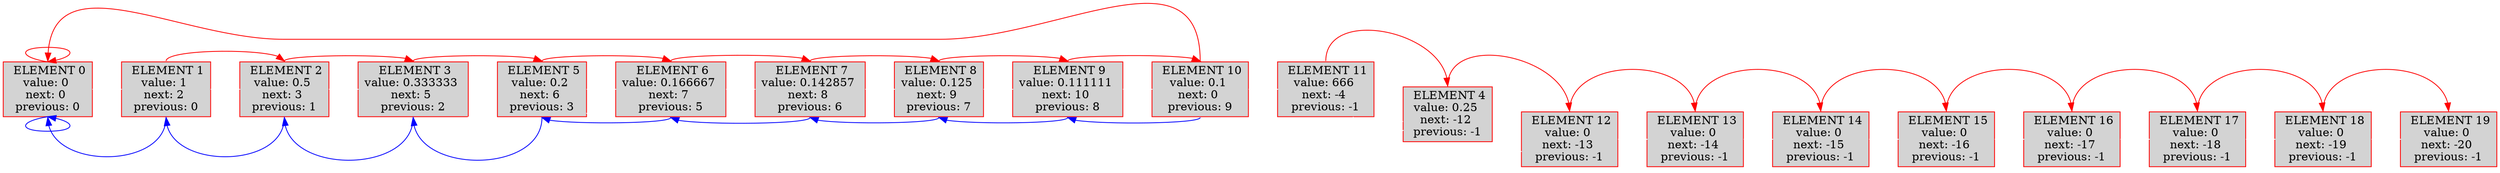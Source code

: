 digraph
{
rankdir=LR;
node[color="red",fontsize=14];
edge[color="darkgreen",fontcolor="blue",fontsize=12];
ELEM_0[shape="rectangle",style="filled",fillcolor="lightgrey"label=" ELEMENT 0
value: 0 
next: 0 
previous: 0"]
ELEM_1[shape="rectangle",style="filled",fillcolor="lightgrey"label=" ELEMENT 1
value: 1 
next: 2 
previous: 0"]
ELEM_2[shape="rectangle",style="filled",fillcolor="lightgrey"label=" ELEMENT 2
value: 0.5 
next: 3 
previous: 1"]
ELEM_3[shape="rectangle",style="filled",fillcolor="lightgrey"label=" ELEMENT 3
value: 0.333333 
next: 5 
previous: 2"]
ELEM_4[shape="rectangle",style="filled",fillcolor="lightgrey"label=" ELEMENT 4
value: 0.25 
next: -12 
previous: -1"]
ELEM_5[shape="rectangle",style="filled",fillcolor="lightgrey"label=" ELEMENT 5
value: 0.2 
next: 6 
previous: 3"]
ELEM_6[shape="rectangle",style="filled",fillcolor="lightgrey"label=" ELEMENT 6
value: 0.166667 
next: 7 
previous: 5"]
ELEM_7[shape="rectangle",style="filled",fillcolor="lightgrey"label=" ELEMENT 7
value: 0.142857 
next: 8 
previous: 6"]
ELEM_8[shape="rectangle",style="filled",fillcolor="lightgrey"label=" ELEMENT 8
value: 0.125 
next: 9 
previous: 7"]
ELEM_9[shape="rectangle",style="filled",fillcolor="lightgrey"label=" ELEMENT 9
value: 0.111111 
next: 10 
previous: 8"]
ELEM_10[shape="rectangle",style="filled",fillcolor="lightgrey"label=" ELEMENT 10
value: 0.1 
next: 0 
previous: 9"]
ELEM_11[shape="rectangle",style="filled",fillcolor="lightgrey"label=" ELEMENT 11
value: 666 
next: -4 
previous: -1"]
ELEM_12[shape="rectangle",style="filled",fillcolor="lightgrey"label=" ELEMENT 12
value: 0 
next: -13 
previous: -1"]
ELEM_13[shape="rectangle",style="filled",fillcolor="lightgrey"label=" ELEMENT 13
value: 0 
next: -14 
previous: -1"]
ELEM_14[shape="rectangle",style="filled",fillcolor="lightgrey"label=" ELEMENT 14
value: 0 
next: -15 
previous: -1"]
ELEM_15[shape="rectangle",style="filled",fillcolor="lightgrey"label=" ELEMENT 15
value: 0 
next: -16 
previous: -1"]
ELEM_16[shape="rectangle",style="filled",fillcolor="lightgrey"label=" ELEMENT 16
value: 0 
next: -17 
previous: -1"]
ELEM_17[shape="rectangle",style="filled",fillcolor="lightgrey"label=" ELEMENT 17
value: 0 
next: -18 
previous: -1"]
ELEM_18[shape="rectangle",style="filled",fillcolor="lightgrey"label=" ELEMENT 18
value: 0 
next: -19 
previous: -1"]
ELEM_19[shape="rectangle",style="filled",fillcolor="lightgrey"label=" ELEMENT 19
value: 0 
next: -20 
previous: -1"]
ELEM_0->ELEM_1[color="white"]
ELEM_1->ELEM_2[color="white"]
ELEM_2->ELEM_3[color="white"]
ELEM_3->ELEM_4[color="white"]
ELEM_4->ELEM_5[color="white"]
ELEM_5->ELEM_6[color="white"]
ELEM_6->ELEM_7[color="white"]
ELEM_7->ELEM_8[color="white"]
ELEM_8->ELEM_9[color="white"]
ELEM_9->ELEM_10[color="white"]
ELEM_10->ELEM_11[color="white"]
ELEM_11->ELEM_12[color="white"]
ELEM_12->ELEM_13[color="white"]
ELEM_13->ELEM_14[color="white"]
ELEM_14->ELEM_15[color="white"]
ELEM_15->ELEM_16[color="white"]
ELEM_16->ELEM_17[color="white"]
ELEM_17->ELEM_18[color="white"]
ELEM_18->ELEM_19[color="white"]
ELEM_0->ELEM_0[color="red", tailport="n",headport="n"]
ELEM_0->ELEM_0[color="blue", tailport="s", headport="s"]
ELEM_1->ELEM_2[color="red", tailport="n",headport="n"]
ELEM_1->ELEM_0[color="blue", tailport="s", headport="s"]
ELEM_2->ELEM_3[color="red", tailport="n",headport="n"]
ELEM_2->ELEM_1[color="blue", tailport="s", headport="s"]
ELEM_3->ELEM_5[color="red", tailport="n",headport="n"]
ELEM_3->ELEM_2[color="blue", tailport="s", headport="s"]
ELEM_4->ELEM_12[color="red", tailport="n",headport="n"]
ELEM_5->ELEM_6[color="red", tailport="n",headport="n"]
ELEM_5->ELEM_3[color="blue", tailport="s", headport="s"]
ELEM_6->ELEM_7[color="red", tailport="n",headport="n"]
ELEM_6->ELEM_5[color="blue", tailport="s", headport="s"]
ELEM_7->ELEM_8[color="red", tailport="n",headport="n"]
ELEM_7->ELEM_6[color="blue", tailport="s", headport="s"]
ELEM_8->ELEM_9[color="red", tailport="n",headport="n"]
ELEM_8->ELEM_7[color="blue", tailport="s", headport="s"]
ELEM_9->ELEM_10[color="red", tailport="n",headport="n"]
ELEM_9->ELEM_8[color="blue", tailport="s", headport="s"]
ELEM_10->ELEM_0[color="red", tailport="n",headport="n"]
ELEM_10->ELEM_9[color="blue", tailport="s", headport="s"]
ELEM_11->ELEM_4[color="red", tailport="n",headport="n"]
ELEM_12->ELEM_13[color="red", tailport="n",headport="n"]
ELEM_13->ELEM_14[color="red", tailport="n",headport="n"]
ELEM_14->ELEM_15[color="red", tailport="n",headport="n"]
ELEM_15->ELEM_16[color="red", tailport="n",headport="n"]
ELEM_16->ELEM_17[color="red", tailport="n",headport="n"]
ELEM_17->ELEM_18[color="red", tailport="n",headport="n"]
ELEM_18->ELEM_19[color="red", tailport="n",headport="n"]
}